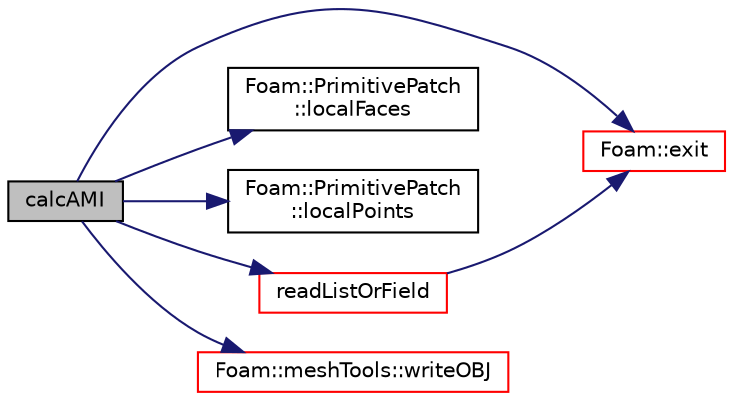 digraph "calcAMI"
{
  bgcolor="transparent";
  edge [fontname="Helvetica",fontsize="10",labelfontname="Helvetica",labelfontsize="10"];
  node [fontname="Helvetica",fontsize="10",shape=record];
  rankdir="LR";
  Node1185 [label="calcAMI",height=0.2,width=0.4,color="black", fillcolor="grey75", style="filled", fontcolor="black"];
  Node1185 -> Node1186 [color="midnightblue",fontsize="10",style="solid",fontname="Helvetica"];
  Node1186 [label="Foam::exit",height=0.2,width=0.4,color="red",URL="$a21851.html#a06ca7250d8e89caf05243ec094843642"];
  Node1185 -> Node1235 [color="midnightblue",fontsize="10",style="solid",fontname="Helvetica"];
  Node1235 [label="Foam::PrimitivePatch\l::localFaces",height=0.2,width=0.4,color="black",URL="$a28693.html#aa4bd29e9c9de3d53e26aa2bf2e803c60",tooltip="Return patch faces addressing into local point list. "];
  Node1185 -> Node1236 [color="midnightblue",fontsize="10",style="solid",fontname="Helvetica"];
  Node1236 [label="Foam::PrimitivePatch\l::localPoints",height=0.2,width=0.4,color="black",URL="$a28693.html#aca6c65ee2831bb6795149af7635640a2",tooltip="Return pointField of points in patch. "];
  Node1185 -> Node1237 [color="midnightblue",fontsize="10",style="solid",fontname="Helvetica"];
  Node1237 [label="readListOrField",height=0.2,width=0.4,color="red",URL="$a26225.html#ab5e64ae976c301737f883167857ec318",tooltip="Helper to read field or non-uniform list from dictionary. "];
  Node1237 -> Node1186 [color="midnightblue",fontsize="10",style="solid",fontname="Helvetica"];
  Node1185 -> Node1492 [color="midnightblue",fontsize="10",style="solid",fontname="Helvetica"];
  Node1492 [label="Foam::meshTools::writeOBJ",height=0.2,width=0.4,color="red",URL="$a21883.html#afd76c6ccc8ee4a5957f0232218167c17",tooltip="Write obj representation of point. "];
}
